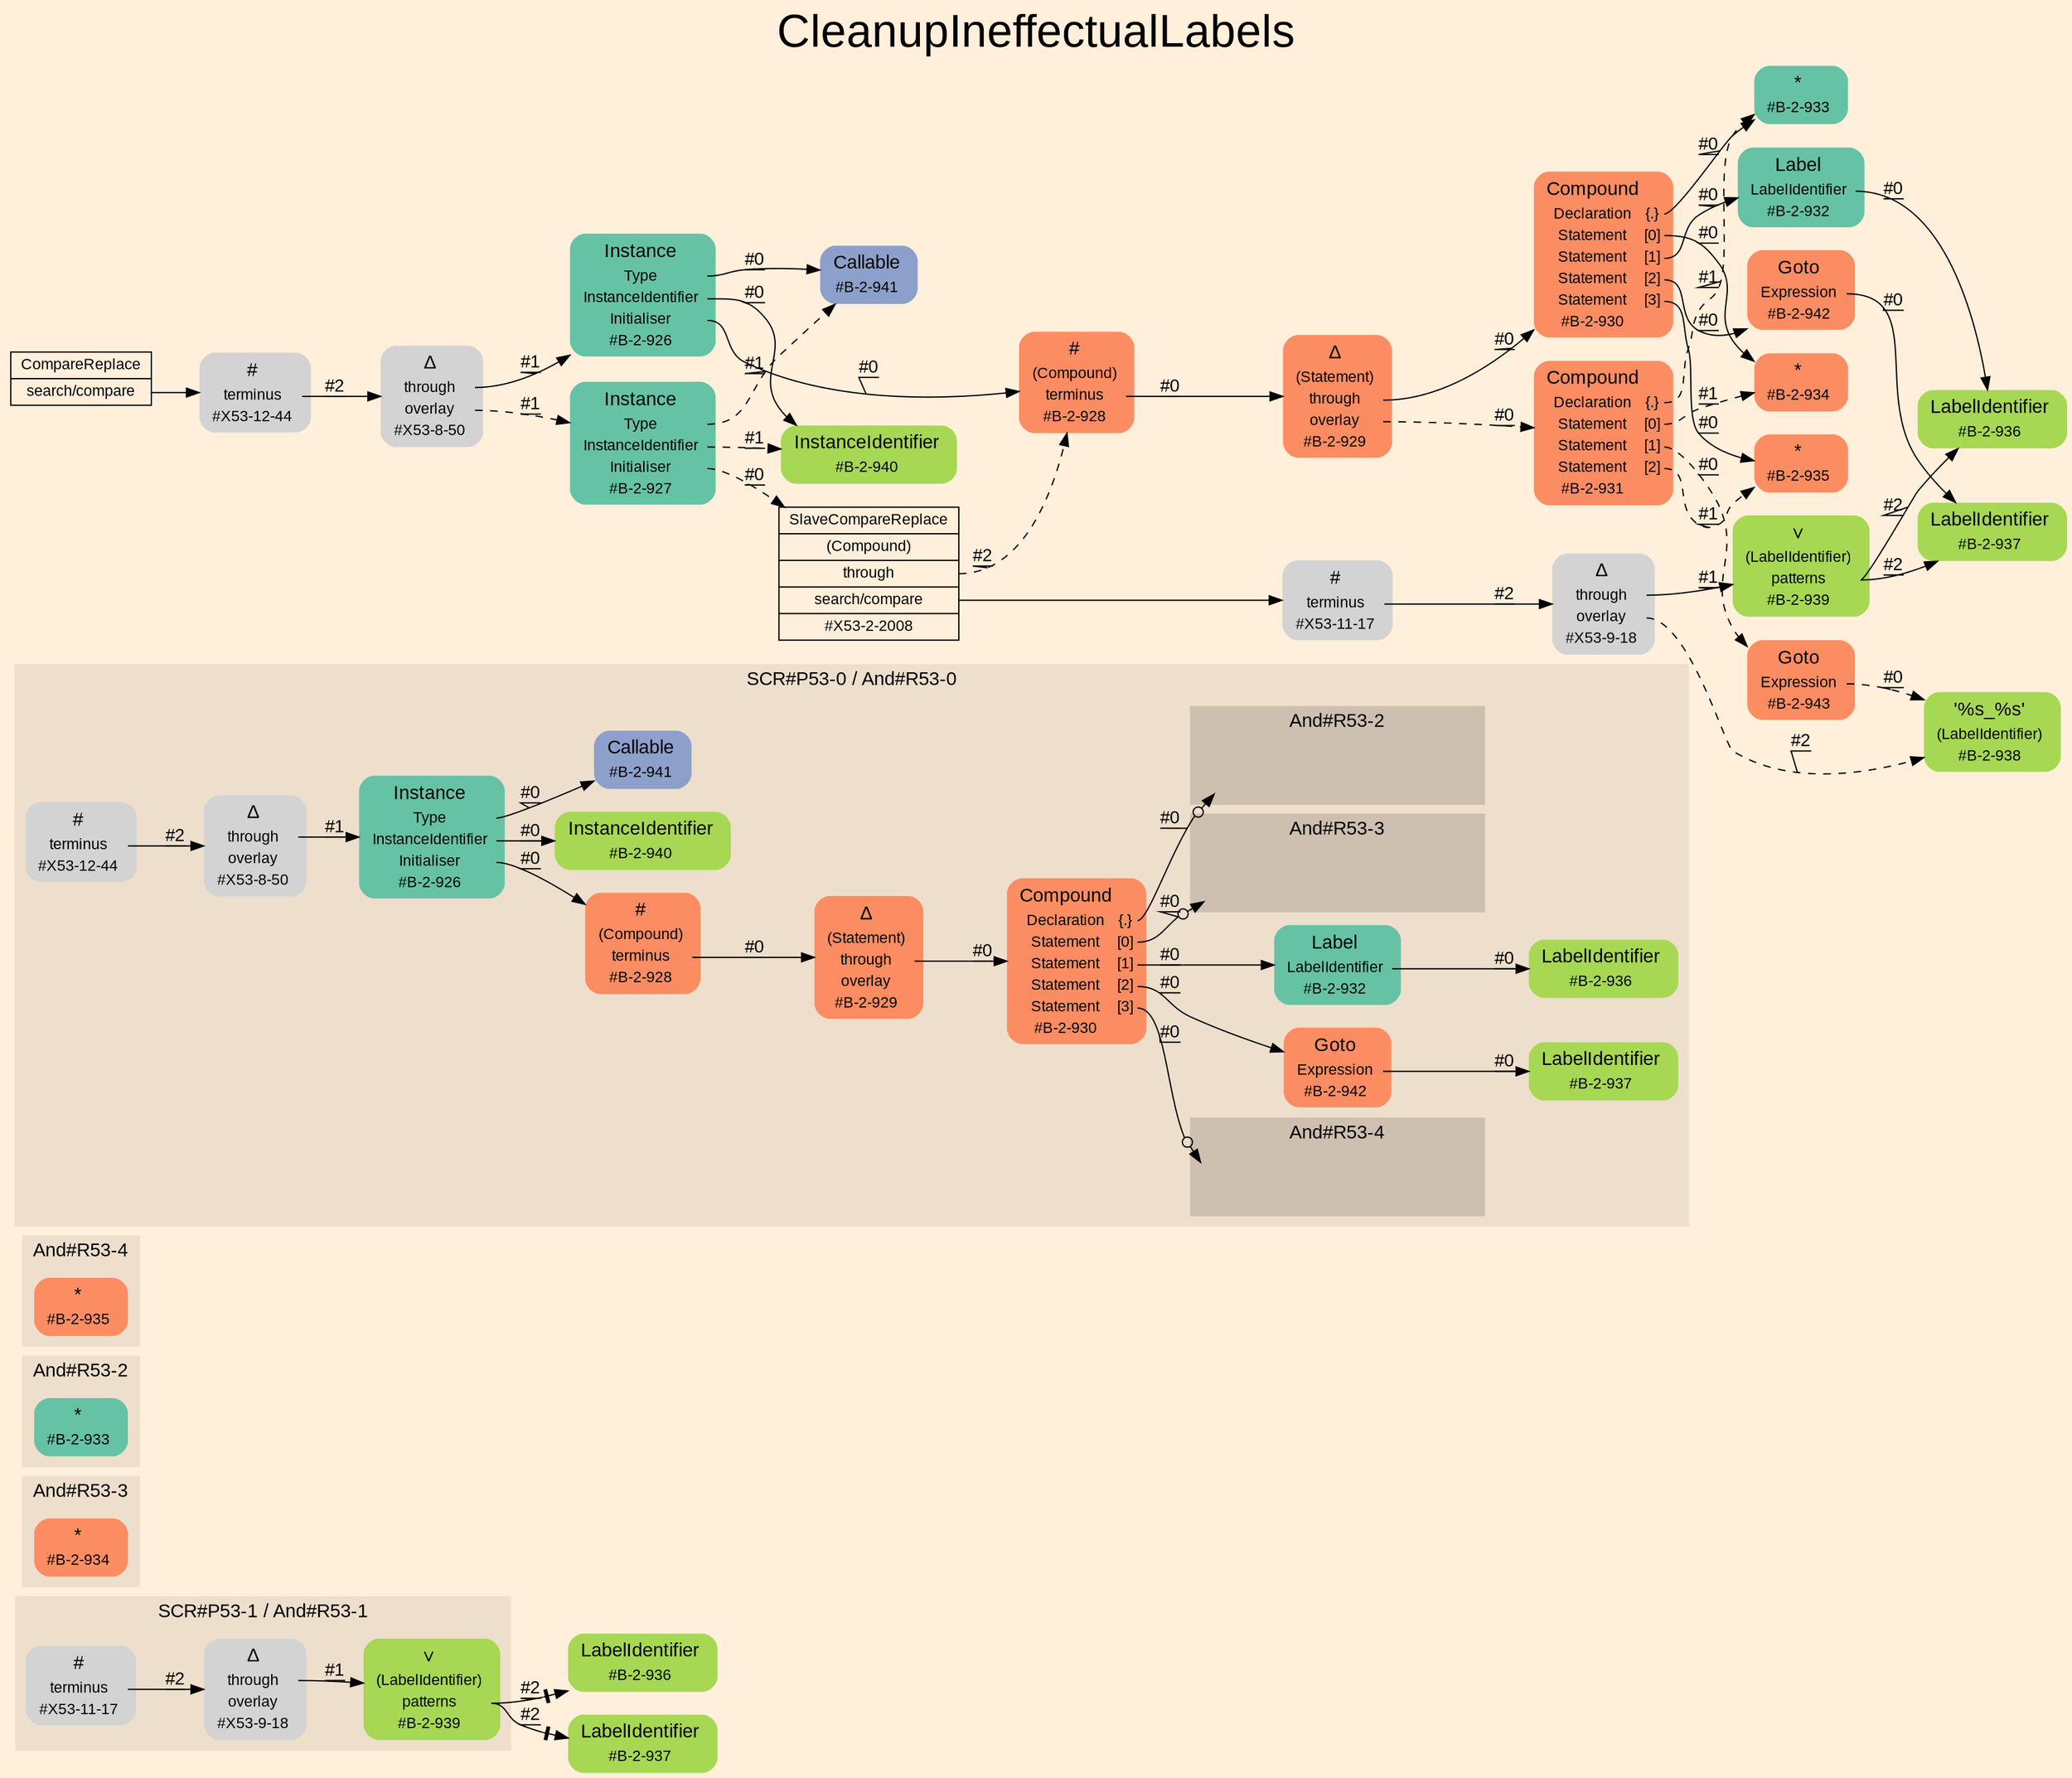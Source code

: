digraph "CleanupIneffectualLabels" {
label = "CleanupIneffectualLabels"
labelloc = t
fontsize = "36"
graph [
    rankdir = "LR"
    ranksep = 0.3
    bgcolor = antiquewhite1
    color = black
    fontcolor = black
    fontname = "Arial"
];
node [
    fontname = "Arial"
];
edge [
    fontname = "Arial"
];

// -------------------- figure And#R53-1 --------------------
// -------- region And#R53-1 ----------
subgraph "clusterAnd#R53-1" {
    label = "SCR#P53-1 / And#R53-1"
    style = "filled"
    color = antiquewhite2
    fontsize = "15"
    "And#R53-1/#X53-11-17" [
        // -------- block And#R53-1/#X53-11-17 ----------
        shape = "plaintext"
        label = <<TABLE BORDER="0" CELLBORDER="0" CELLSPACING="0">
         <TR><TD><FONT POINT-SIZE="15.0">#</FONT></TD><TD></TD></TR>
         <TR><TD>terminus</TD><TD PORT="port0"></TD></TR>
         <TR><TD>#X53-11-17</TD><TD PORT="port1"></TD></TR>
        </TABLE>>
        style = "rounded,filled"
        fontsize = "12"
    ];
    
    "And#R53-1/#X53-9-18" [
        // -------- block And#R53-1/#X53-9-18 ----------
        shape = "plaintext"
        label = <<TABLE BORDER="0" CELLBORDER="0" CELLSPACING="0">
         <TR><TD><FONT POINT-SIZE="15.0">Δ</FONT></TD><TD></TD></TR>
         <TR><TD>through</TD><TD PORT="port0"></TD></TR>
         <TR><TD>overlay</TD><TD PORT="port1"></TD></TR>
         <TR><TD>#X53-9-18</TD><TD PORT="port2"></TD></TR>
        </TABLE>>
        style = "rounded,filled"
        fontsize = "12"
    ];
    
    "And#R53-1/#B-2-939" [
        // -------- block And#R53-1/#B-2-939 ----------
        shape = "plaintext"
        fillcolor = "/set28/5"
        label = <<TABLE BORDER="0" CELLBORDER="0" CELLSPACING="0">
         <TR><TD><FONT POINT-SIZE="15.0">∨</FONT></TD><TD></TD></TR>
         <TR><TD>(LabelIdentifier)</TD><TD PORT="port0"></TD></TR>
         <TR><TD>patterns</TD><TD PORT="port1"></TD></TR>
         <TR><TD>#B-2-939</TD><TD PORT="port2"></TD></TR>
        </TABLE>>
        style = "rounded,filled"
        fontsize = "12"
    ];
    
}

"And#R53-1/#B-2-936" [
    // -------- block And#R53-1/#B-2-936 ----------
    shape = "plaintext"
    fillcolor = "/set28/5"
    label = <<TABLE BORDER="0" CELLBORDER="0" CELLSPACING="0">
     <TR><TD><FONT POINT-SIZE="15.0">LabelIdentifier</FONT></TD><TD></TD></TR>
     <TR><TD>#B-2-936</TD><TD PORT="port0"></TD></TR>
    </TABLE>>
    style = "rounded,filled"
    fontsize = "12"
];

"And#R53-1/#B-2-937" [
    // -------- block And#R53-1/#B-2-937 ----------
    shape = "plaintext"
    fillcolor = "/set28/5"
    label = <<TABLE BORDER="0" CELLBORDER="0" CELLSPACING="0">
     <TR><TD><FONT POINT-SIZE="15.0">LabelIdentifier</FONT></TD><TD></TD></TR>
     <TR><TD>#B-2-937</TD><TD PORT="port0"></TD></TR>
    </TABLE>>
    style = "rounded,filled"
    fontsize = "12"
];

"And#R53-1/#X53-11-17":port0 -> "And#R53-1/#X53-9-18" [
    label = "#2"
    decorate = true
    color = black
    fontcolor = black
];

"And#R53-1/#X53-9-18":port0 -> "And#R53-1/#B-2-939" [
    label = "#1"
    decorate = true
    color = black
    fontcolor = black
];

"And#R53-1/#B-2-939":port1 -> "And#R53-1/#B-2-936" [
    arrowhead="normalnonetee"
    label = "#2"
    decorate = true
    color = black
    fontcolor = black
];

"And#R53-1/#B-2-939":port1 -> "And#R53-1/#B-2-937" [
    arrowhead="normalnonetee"
    label = "#2"
    decorate = true
    color = black
    fontcolor = black
];


// -------------------- figure And#R53-3 --------------------
// -------- region And#R53-3 ----------
subgraph "clusterAnd#R53-3" {
    label = "And#R53-3"
    style = "filled"
    color = antiquewhite2
    fontsize = "15"
    "And#R53-3/#B-2-934" [
        // -------- block And#R53-3/#B-2-934 ----------
        shape = "plaintext"
        fillcolor = "/set28/2"
        label = <<TABLE BORDER="0" CELLBORDER="0" CELLSPACING="0">
         <TR><TD><FONT POINT-SIZE="15.0">*</FONT></TD><TD></TD></TR>
         <TR><TD>#B-2-934</TD><TD PORT="port0"></TD></TR>
        </TABLE>>
        style = "rounded,filled"
        fontsize = "12"
    ];
    
}


// -------------------- figure And#R53-2 --------------------
// -------- region And#R53-2 ----------
subgraph "clusterAnd#R53-2" {
    label = "And#R53-2"
    style = "filled"
    color = antiquewhite2
    fontsize = "15"
    "And#R53-2/#B-2-933" [
        // -------- block And#R53-2/#B-2-933 ----------
        shape = "plaintext"
        fillcolor = "/set28/1"
        label = <<TABLE BORDER="0" CELLBORDER="0" CELLSPACING="0">
         <TR><TD><FONT POINT-SIZE="15.0">*</FONT></TD><TD></TD></TR>
         <TR><TD>#B-2-933</TD><TD PORT="port0"></TD></TR>
        </TABLE>>
        style = "rounded,filled"
        fontsize = "12"
    ];
    
}


// -------------------- figure And#R53-4 --------------------
// -------- region And#R53-4 ----------
subgraph "clusterAnd#R53-4" {
    label = "And#R53-4"
    style = "filled"
    color = antiquewhite2
    fontsize = "15"
    "And#R53-4/#B-2-935" [
        // -------- block And#R53-4/#B-2-935 ----------
        shape = "plaintext"
        fillcolor = "/set28/2"
        label = <<TABLE BORDER="0" CELLBORDER="0" CELLSPACING="0">
         <TR><TD><FONT POINT-SIZE="15.0">*</FONT></TD><TD></TD></TR>
         <TR><TD>#B-2-935</TD><TD PORT="port0"></TD></TR>
        </TABLE>>
        style = "rounded,filled"
        fontsize = "12"
    ];
    
}


// -------------------- figure And#R53-0 --------------------
// -------- region And#R53-0 ----------
subgraph "clusterAnd#R53-0" {
    label = "SCR#P53-0 / And#R53-0"
    style = "filled"
    color = antiquewhite2
    fontsize = "15"
    "And#R53-0/#B-2-928" [
        // -------- block And#R53-0/#B-2-928 ----------
        shape = "plaintext"
        fillcolor = "/set28/2"
        label = <<TABLE BORDER="0" CELLBORDER="0" CELLSPACING="0">
         <TR><TD><FONT POINT-SIZE="15.0">#</FONT></TD><TD></TD></TR>
         <TR><TD>(Compound)</TD><TD PORT="port0"></TD></TR>
         <TR><TD>terminus</TD><TD PORT="port1"></TD></TR>
         <TR><TD>#B-2-928</TD><TD PORT="port2"></TD></TR>
        </TABLE>>
        style = "rounded,filled"
        fontsize = "12"
    ];
    
    "And#R53-0/#B-2-942" [
        // -------- block And#R53-0/#B-2-942 ----------
        shape = "plaintext"
        fillcolor = "/set28/2"
        label = <<TABLE BORDER="0" CELLBORDER="0" CELLSPACING="0">
         <TR><TD><FONT POINT-SIZE="15.0">Goto</FONT></TD><TD></TD></TR>
         <TR><TD>Expression</TD><TD PORT="port0"></TD></TR>
         <TR><TD>#B-2-942</TD><TD PORT="port1"></TD></TR>
        </TABLE>>
        style = "rounded,filled"
        fontsize = "12"
    ];
    
    "And#R53-0/#B-2-932" [
        // -------- block And#R53-0/#B-2-932 ----------
        shape = "plaintext"
        fillcolor = "/set28/1"
        label = <<TABLE BORDER="0" CELLBORDER="0" CELLSPACING="0">
         <TR><TD><FONT POINT-SIZE="15.0">Label</FONT></TD><TD></TD></TR>
         <TR><TD>LabelIdentifier</TD><TD PORT="port0"></TD></TR>
         <TR><TD>#B-2-932</TD><TD PORT="port1"></TD></TR>
        </TABLE>>
        style = "rounded,filled"
        fontsize = "12"
    ];
    
    "And#R53-0/#X53-8-50" [
        // -------- block And#R53-0/#X53-8-50 ----------
        shape = "plaintext"
        label = <<TABLE BORDER="0" CELLBORDER="0" CELLSPACING="0">
         <TR><TD><FONT POINT-SIZE="15.0">Δ</FONT></TD><TD></TD></TR>
         <TR><TD>through</TD><TD PORT="port0"></TD></TR>
         <TR><TD>overlay</TD><TD PORT="port1"></TD></TR>
         <TR><TD>#X53-8-50</TD><TD PORT="port2"></TD></TR>
        </TABLE>>
        style = "rounded,filled"
        fontsize = "12"
    ];
    
    "And#R53-0/#B-2-929" [
        // -------- block And#R53-0/#B-2-929 ----------
        shape = "plaintext"
        fillcolor = "/set28/2"
        label = <<TABLE BORDER="0" CELLBORDER="0" CELLSPACING="0">
         <TR><TD><FONT POINT-SIZE="15.0">Δ</FONT></TD><TD></TD></TR>
         <TR><TD>(Statement)</TD><TD PORT="port0"></TD></TR>
         <TR><TD>through</TD><TD PORT="port1"></TD></TR>
         <TR><TD>overlay</TD><TD PORT="port2"></TD></TR>
         <TR><TD>#B-2-929</TD><TD PORT="port3"></TD></TR>
        </TABLE>>
        style = "rounded,filled"
        fontsize = "12"
    ];
    
    "And#R53-0/#B-2-936" [
        // -------- block And#R53-0/#B-2-936 ----------
        shape = "plaintext"
        fillcolor = "/set28/5"
        label = <<TABLE BORDER="0" CELLBORDER="0" CELLSPACING="0">
         <TR><TD><FONT POINT-SIZE="15.0">LabelIdentifier</FONT></TD><TD></TD></TR>
         <TR><TD>#B-2-936</TD><TD PORT="port0"></TD></TR>
        </TABLE>>
        style = "rounded,filled"
        fontsize = "12"
    ];
    
    "And#R53-0/#B-2-937" [
        // -------- block And#R53-0/#B-2-937 ----------
        shape = "plaintext"
        fillcolor = "/set28/5"
        label = <<TABLE BORDER="0" CELLBORDER="0" CELLSPACING="0">
         <TR><TD><FONT POINT-SIZE="15.0">LabelIdentifier</FONT></TD><TD></TD></TR>
         <TR><TD>#B-2-937</TD><TD PORT="port0"></TD></TR>
        </TABLE>>
        style = "rounded,filled"
        fontsize = "12"
    ];
    
    "And#R53-0/#B-2-930" [
        // -------- block And#R53-0/#B-2-930 ----------
        shape = "plaintext"
        fillcolor = "/set28/2"
        label = <<TABLE BORDER="0" CELLBORDER="0" CELLSPACING="0">
         <TR><TD><FONT POINT-SIZE="15.0">Compound</FONT></TD><TD></TD></TR>
         <TR><TD>Declaration</TD><TD PORT="port0">{.}</TD></TR>
         <TR><TD>Statement</TD><TD PORT="port1">[0]</TD></TR>
         <TR><TD>Statement</TD><TD PORT="port2">[1]</TD></TR>
         <TR><TD>Statement</TD><TD PORT="port3">[2]</TD></TR>
         <TR><TD>Statement</TD><TD PORT="port4">[3]</TD></TR>
         <TR><TD>#B-2-930</TD><TD PORT="port5"></TD></TR>
        </TABLE>>
        style = "rounded,filled"
        fontsize = "12"
    ];
    
    "And#R53-0/#B-2-941" [
        // -------- block And#R53-0/#B-2-941 ----------
        shape = "plaintext"
        fillcolor = "/set28/3"
        label = <<TABLE BORDER="0" CELLBORDER="0" CELLSPACING="0">
         <TR><TD><FONT POINT-SIZE="15.0">Callable</FONT></TD><TD></TD></TR>
         <TR><TD>#B-2-941</TD><TD PORT="port0"></TD></TR>
        </TABLE>>
        style = "rounded,filled"
        fontsize = "12"
    ];
    
    "And#R53-0/#X53-12-44" [
        // -------- block And#R53-0/#X53-12-44 ----------
        shape = "plaintext"
        label = <<TABLE BORDER="0" CELLBORDER="0" CELLSPACING="0">
         <TR><TD><FONT POINT-SIZE="15.0">#</FONT></TD><TD></TD></TR>
         <TR><TD>terminus</TD><TD PORT="port0"></TD></TR>
         <TR><TD>#X53-12-44</TD><TD PORT="port1"></TD></TR>
        </TABLE>>
        style = "rounded,filled"
        fontsize = "12"
    ];
    
    "And#R53-0/#B-2-926" [
        // -------- block And#R53-0/#B-2-926 ----------
        shape = "plaintext"
        fillcolor = "/set28/1"
        label = <<TABLE BORDER="0" CELLBORDER="0" CELLSPACING="0">
         <TR><TD><FONT POINT-SIZE="15.0">Instance</FONT></TD><TD></TD></TR>
         <TR><TD>Type</TD><TD PORT="port0"></TD></TR>
         <TR><TD>InstanceIdentifier</TD><TD PORT="port1"></TD></TR>
         <TR><TD>Initialiser</TD><TD PORT="port2"></TD></TR>
         <TR><TD>#B-2-926</TD><TD PORT="port3"></TD></TR>
        </TABLE>>
        style = "rounded,filled"
        fontsize = "12"
    ];
    
    "And#R53-0/#B-2-940" [
        // -------- block And#R53-0/#B-2-940 ----------
        shape = "plaintext"
        fillcolor = "/set28/5"
        label = <<TABLE BORDER="0" CELLBORDER="0" CELLSPACING="0">
         <TR><TD><FONT POINT-SIZE="15.0">InstanceIdentifier</FONT></TD><TD></TD></TR>
         <TR><TD>#B-2-940</TD><TD PORT="port0"></TD></TR>
        </TABLE>>
        style = "rounded,filled"
        fontsize = "12"
    ];
    
    // -------- region And#R53-0/And#R53-2 ----------
    subgraph "clusterAnd#R53-0/And#R53-2" {
        label = "And#R53-2"
        style = "filled"
        color = antiquewhite3
        fontsize = "15"
        "And#R53-0/And#R53-2/#B-2-933" [
            // -------- block And#R53-0/And#R53-2/#B-2-933 ----------
            shape = none
            fillcolor = "/set28/1"
            style = "invisible"
        ];
        
    }
    
    // -------- region And#R53-0/And#R53-3 ----------
    subgraph "clusterAnd#R53-0/And#R53-3" {
        label = "And#R53-3"
        style = "filled"
        color = antiquewhite3
        fontsize = "15"
        "And#R53-0/And#R53-3/#B-2-934" [
            // -------- block And#R53-0/And#R53-3/#B-2-934 ----------
            shape = none
            fillcolor = "/set28/2"
            style = "invisible"
        ];
        
    }
    
    // -------- region And#R53-0/And#R53-4 ----------
    subgraph "clusterAnd#R53-0/And#R53-4" {
        label = "And#R53-4"
        style = "filled"
        color = antiquewhite3
        fontsize = "15"
        "And#R53-0/And#R53-4/#B-2-935" [
            // -------- block And#R53-0/And#R53-4/#B-2-935 ----------
            shape = none
            fillcolor = "/set28/2"
            style = "invisible"
        ];
        
    }
    
}

"And#R53-0/#B-2-928":port1 -> "And#R53-0/#B-2-929" [
    label = "#0"
    decorate = true
    color = black
    fontcolor = black
];

"And#R53-0/#B-2-942":port0 -> "And#R53-0/#B-2-937" [
    label = "#0"
    decorate = true
    color = black
    fontcolor = black
];

"And#R53-0/#B-2-932":port0 -> "And#R53-0/#B-2-936" [
    label = "#0"
    decorate = true
    color = black
    fontcolor = black
];

"And#R53-0/#X53-8-50":port0 -> "And#R53-0/#B-2-926" [
    label = "#1"
    decorate = true
    color = black
    fontcolor = black
];

"And#R53-0/#B-2-929":port1 -> "And#R53-0/#B-2-930" [
    label = "#0"
    decorate = true
    color = black
    fontcolor = black
];

"And#R53-0/#B-2-930":port0 -> "And#R53-0/And#R53-2/#B-2-933" [
    arrowhead="normalnoneodot"
    label = "#0"
    decorate = true
    color = black
    fontcolor = black
];

"And#R53-0/#B-2-930":port1 -> "And#R53-0/And#R53-3/#B-2-934" [
    arrowhead="normalnoneodot"
    label = "#0"
    decorate = true
    color = black
    fontcolor = black
];

"And#R53-0/#B-2-930":port2 -> "And#R53-0/#B-2-932" [
    label = "#0"
    decorate = true
    color = black
    fontcolor = black
];

"And#R53-0/#B-2-930":port3 -> "And#R53-0/#B-2-942" [
    label = "#0"
    decorate = true
    color = black
    fontcolor = black
];

"And#R53-0/#B-2-930":port4 -> "And#R53-0/And#R53-4/#B-2-935" [
    arrowhead="normalnoneodot"
    label = "#0"
    decorate = true
    color = black
    fontcolor = black
];

"And#R53-0/#X53-12-44":port0 -> "And#R53-0/#X53-8-50" [
    label = "#2"
    decorate = true
    color = black
    fontcolor = black
];

"And#R53-0/#B-2-926":port0 -> "And#R53-0/#B-2-941" [
    label = "#0"
    decorate = true
    color = black
    fontcolor = black
];

"And#R53-0/#B-2-926":port1 -> "And#R53-0/#B-2-940" [
    label = "#0"
    decorate = true
    color = black
    fontcolor = black
];

"And#R53-0/#B-2-926":port2 -> "And#R53-0/#B-2-928" [
    label = "#0"
    decorate = true
    color = black
    fontcolor = black
];


// -------------------- transformation figure --------------------
"CR#X53-10-53" [
    // -------- block CR#X53-10-53 ----------
    shape = "record"
    fillcolor = antiquewhite1
    label = "<fixed> CompareReplace | <port0> search/compare"
    style = "filled"
    fontsize = "12"
    color = black
    fontcolor = black
];

"#X53-12-44" [
    // -------- block #X53-12-44 ----------
    shape = "plaintext"
    label = <<TABLE BORDER="0" CELLBORDER="0" CELLSPACING="0">
     <TR><TD><FONT POINT-SIZE="15.0">#</FONT></TD><TD></TD></TR>
     <TR><TD>terminus</TD><TD PORT="port0"></TD></TR>
     <TR><TD>#X53-12-44</TD><TD PORT="port1"></TD></TR>
    </TABLE>>
    style = "rounded,filled"
    fontsize = "12"
];

"#X53-8-50" [
    // -------- block #X53-8-50 ----------
    shape = "plaintext"
    label = <<TABLE BORDER="0" CELLBORDER="0" CELLSPACING="0">
     <TR><TD><FONT POINT-SIZE="15.0">Δ</FONT></TD><TD></TD></TR>
     <TR><TD>through</TD><TD PORT="port0"></TD></TR>
     <TR><TD>overlay</TD><TD PORT="port1"></TD></TR>
     <TR><TD>#X53-8-50</TD><TD PORT="port2"></TD></TR>
    </TABLE>>
    style = "rounded,filled"
    fontsize = "12"
];

"#B-2-926" [
    // -------- block #B-2-926 ----------
    shape = "plaintext"
    fillcolor = "/set28/1"
    label = <<TABLE BORDER="0" CELLBORDER="0" CELLSPACING="0">
     <TR><TD><FONT POINT-SIZE="15.0">Instance</FONT></TD><TD></TD></TR>
     <TR><TD>Type</TD><TD PORT="port0"></TD></TR>
     <TR><TD>InstanceIdentifier</TD><TD PORT="port1"></TD></TR>
     <TR><TD>Initialiser</TD><TD PORT="port2"></TD></TR>
     <TR><TD>#B-2-926</TD><TD PORT="port3"></TD></TR>
    </TABLE>>
    style = "rounded,filled"
    fontsize = "12"
];

"#B-2-941" [
    // -------- block #B-2-941 ----------
    shape = "plaintext"
    fillcolor = "/set28/3"
    label = <<TABLE BORDER="0" CELLBORDER="0" CELLSPACING="0">
     <TR><TD><FONT POINT-SIZE="15.0">Callable</FONT></TD><TD></TD></TR>
     <TR><TD>#B-2-941</TD><TD PORT="port0"></TD></TR>
    </TABLE>>
    style = "rounded,filled"
    fontsize = "12"
];

"#B-2-940" [
    // -------- block #B-2-940 ----------
    shape = "plaintext"
    fillcolor = "/set28/5"
    label = <<TABLE BORDER="0" CELLBORDER="0" CELLSPACING="0">
     <TR><TD><FONT POINT-SIZE="15.0">InstanceIdentifier</FONT></TD><TD></TD></TR>
     <TR><TD>#B-2-940</TD><TD PORT="port0"></TD></TR>
    </TABLE>>
    style = "rounded,filled"
    fontsize = "12"
];

"#B-2-928" [
    // -------- block #B-2-928 ----------
    shape = "plaintext"
    fillcolor = "/set28/2"
    label = <<TABLE BORDER="0" CELLBORDER="0" CELLSPACING="0">
     <TR><TD><FONT POINT-SIZE="15.0">#</FONT></TD><TD></TD></TR>
     <TR><TD>(Compound)</TD><TD PORT="port0"></TD></TR>
     <TR><TD>terminus</TD><TD PORT="port1"></TD></TR>
     <TR><TD>#B-2-928</TD><TD PORT="port2"></TD></TR>
    </TABLE>>
    style = "rounded,filled"
    fontsize = "12"
];

"#B-2-929" [
    // -------- block #B-2-929 ----------
    shape = "plaintext"
    fillcolor = "/set28/2"
    label = <<TABLE BORDER="0" CELLBORDER="0" CELLSPACING="0">
     <TR><TD><FONT POINT-SIZE="15.0">Δ</FONT></TD><TD></TD></TR>
     <TR><TD>(Statement)</TD><TD PORT="port0"></TD></TR>
     <TR><TD>through</TD><TD PORT="port1"></TD></TR>
     <TR><TD>overlay</TD><TD PORT="port2"></TD></TR>
     <TR><TD>#B-2-929</TD><TD PORT="port3"></TD></TR>
    </TABLE>>
    style = "rounded,filled"
    fontsize = "12"
];

"#B-2-930" [
    // -------- block #B-2-930 ----------
    shape = "plaintext"
    fillcolor = "/set28/2"
    label = <<TABLE BORDER="0" CELLBORDER="0" CELLSPACING="0">
     <TR><TD><FONT POINT-SIZE="15.0">Compound</FONT></TD><TD></TD></TR>
     <TR><TD>Declaration</TD><TD PORT="port0">{.}</TD></TR>
     <TR><TD>Statement</TD><TD PORT="port1">[0]</TD></TR>
     <TR><TD>Statement</TD><TD PORT="port2">[1]</TD></TR>
     <TR><TD>Statement</TD><TD PORT="port3">[2]</TD></TR>
     <TR><TD>Statement</TD><TD PORT="port4">[3]</TD></TR>
     <TR><TD>#B-2-930</TD><TD PORT="port5"></TD></TR>
    </TABLE>>
    style = "rounded,filled"
    fontsize = "12"
];

"#B-2-933" [
    // -------- block #B-2-933 ----------
    shape = "plaintext"
    fillcolor = "/set28/1"
    label = <<TABLE BORDER="0" CELLBORDER="0" CELLSPACING="0">
     <TR><TD><FONT POINT-SIZE="15.0">*</FONT></TD><TD></TD></TR>
     <TR><TD>#B-2-933</TD><TD PORT="port0"></TD></TR>
    </TABLE>>
    style = "rounded,filled"
    fontsize = "12"
];

"#B-2-934" [
    // -------- block #B-2-934 ----------
    shape = "plaintext"
    fillcolor = "/set28/2"
    label = <<TABLE BORDER="0" CELLBORDER="0" CELLSPACING="0">
     <TR><TD><FONT POINT-SIZE="15.0">*</FONT></TD><TD></TD></TR>
     <TR><TD>#B-2-934</TD><TD PORT="port0"></TD></TR>
    </TABLE>>
    style = "rounded,filled"
    fontsize = "12"
];

"#B-2-932" [
    // -------- block #B-2-932 ----------
    shape = "plaintext"
    fillcolor = "/set28/1"
    label = <<TABLE BORDER="0" CELLBORDER="0" CELLSPACING="0">
     <TR><TD><FONT POINT-SIZE="15.0">Label</FONT></TD><TD></TD></TR>
     <TR><TD>LabelIdentifier</TD><TD PORT="port0"></TD></TR>
     <TR><TD>#B-2-932</TD><TD PORT="port1"></TD></TR>
    </TABLE>>
    style = "rounded,filled"
    fontsize = "12"
];

"#B-2-936" [
    // -------- block #B-2-936 ----------
    shape = "plaintext"
    fillcolor = "/set28/5"
    label = <<TABLE BORDER="0" CELLBORDER="0" CELLSPACING="0">
     <TR><TD><FONT POINT-SIZE="15.0">LabelIdentifier</FONT></TD><TD></TD></TR>
     <TR><TD>#B-2-936</TD><TD PORT="port0"></TD></TR>
    </TABLE>>
    style = "rounded,filled"
    fontsize = "12"
];

"#B-2-942" [
    // -------- block #B-2-942 ----------
    shape = "plaintext"
    fillcolor = "/set28/2"
    label = <<TABLE BORDER="0" CELLBORDER="0" CELLSPACING="0">
     <TR><TD><FONT POINT-SIZE="15.0">Goto</FONT></TD><TD></TD></TR>
     <TR><TD>Expression</TD><TD PORT="port0"></TD></TR>
     <TR><TD>#B-2-942</TD><TD PORT="port1"></TD></TR>
    </TABLE>>
    style = "rounded,filled"
    fontsize = "12"
];

"#B-2-937" [
    // -------- block #B-2-937 ----------
    shape = "plaintext"
    fillcolor = "/set28/5"
    label = <<TABLE BORDER="0" CELLBORDER="0" CELLSPACING="0">
     <TR><TD><FONT POINT-SIZE="15.0">LabelIdentifier</FONT></TD><TD></TD></TR>
     <TR><TD>#B-2-937</TD><TD PORT="port0"></TD></TR>
    </TABLE>>
    style = "rounded,filled"
    fontsize = "12"
];

"#B-2-935" [
    // -------- block #B-2-935 ----------
    shape = "plaintext"
    fillcolor = "/set28/2"
    label = <<TABLE BORDER="0" CELLBORDER="0" CELLSPACING="0">
     <TR><TD><FONT POINT-SIZE="15.0">*</FONT></TD><TD></TD></TR>
     <TR><TD>#B-2-935</TD><TD PORT="port0"></TD></TR>
    </TABLE>>
    style = "rounded,filled"
    fontsize = "12"
];

"#B-2-931" [
    // -------- block #B-2-931 ----------
    shape = "plaintext"
    fillcolor = "/set28/2"
    label = <<TABLE BORDER="0" CELLBORDER="0" CELLSPACING="0">
     <TR><TD><FONT POINT-SIZE="15.0">Compound</FONT></TD><TD></TD></TR>
     <TR><TD>Declaration</TD><TD PORT="port0">{.}</TD></TR>
     <TR><TD>Statement</TD><TD PORT="port1">[0]</TD></TR>
     <TR><TD>Statement</TD><TD PORT="port2">[1]</TD></TR>
     <TR><TD>Statement</TD><TD PORT="port3">[2]</TD></TR>
     <TR><TD>#B-2-931</TD><TD PORT="port4"></TD></TR>
    </TABLE>>
    style = "rounded,filled"
    fontsize = "12"
];

"#B-2-943" [
    // -------- block #B-2-943 ----------
    shape = "plaintext"
    fillcolor = "/set28/2"
    label = <<TABLE BORDER="0" CELLBORDER="0" CELLSPACING="0">
     <TR><TD><FONT POINT-SIZE="15.0">Goto</FONT></TD><TD></TD></TR>
     <TR><TD>Expression</TD><TD PORT="port0"></TD></TR>
     <TR><TD>#B-2-943</TD><TD PORT="port1"></TD></TR>
    </TABLE>>
    style = "rounded,filled"
    fontsize = "12"
];

"#B-2-938" [
    // -------- block #B-2-938 ----------
    shape = "plaintext"
    fillcolor = "/set28/5"
    label = <<TABLE BORDER="0" CELLBORDER="0" CELLSPACING="0">
     <TR><TD><FONT POINT-SIZE="15.0">'%s_%s'</FONT></TD><TD></TD></TR>
     <TR><TD>(LabelIdentifier)</TD><TD PORT="port0"></TD></TR>
     <TR><TD>#B-2-938</TD><TD PORT="port1"></TD></TR>
    </TABLE>>
    style = "rounded,filled"
    fontsize = "12"
];

"#B-2-927" [
    // -------- block #B-2-927 ----------
    shape = "plaintext"
    fillcolor = "/set28/1"
    label = <<TABLE BORDER="0" CELLBORDER="0" CELLSPACING="0">
     <TR><TD><FONT POINT-SIZE="15.0">Instance</FONT></TD><TD></TD></TR>
     <TR><TD>Type</TD><TD PORT="port0"></TD></TR>
     <TR><TD>InstanceIdentifier</TD><TD PORT="port1"></TD></TR>
     <TR><TD>Initialiser</TD><TD PORT="port2"></TD></TR>
     <TR><TD>#B-2-927</TD><TD PORT="port3"></TD></TR>
    </TABLE>>
    style = "rounded,filled"
    fontsize = "12"
];

"#X53-2-2008" [
    // -------- block #X53-2-2008 ----------
    shape = "record"
    fillcolor = antiquewhite1
    label = "<fixed> SlaveCompareReplace | <port0> (Compound) | <port1> through | <port2> search/compare | <port3> #X53-2-2008"
    style = "filled"
    fontsize = "12"
    color = black
    fontcolor = black
];

"#X53-11-17" [
    // -------- block #X53-11-17 ----------
    shape = "plaintext"
    label = <<TABLE BORDER="0" CELLBORDER="0" CELLSPACING="0">
     <TR><TD><FONT POINT-SIZE="15.0">#</FONT></TD><TD></TD></TR>
     <TR><TD>terminus</TD><TD PORT="port0"></TD></TR>
     <TR><TD>#X53-11-17</TD><TD PORT="port1"></TD></TR>
    </TABLE>>
    style = "rounded,filled"
    fontsize = "12"
];

"#X53-9-18" [
    // -------- block #X53-9-18 ----------
    shape = "plaintext"
    label = <<TABLE BORDER="0" CELLBORDER="0" CELLSPACING="0">
     <TR><TD><FONT POINT-SIZE="15.0">Δ</FONT></TD><TD></TD></TR>
     <TR><TD>through</TD><TD PORT="port0"></TD></TR>
     <TR><TD>overlay</TD><TD PORT="port1"></TD></TR>
     <TR><TD>#X53-9-18</TD><TD PORT="port2"></TD></TR>
    </TABLE>>
    style = "rounded,filled"
    fontsize = "12"
];

"#B-2-939" [
    // -------- block #B-2-939 ----------
    shape = "plaintext"
    fillcolor = "/set28/5"
    label = <<TABLE BORDER="0" CELLBORDER="0" CELLSPACING="0">
     <TR><TD><FONT POINT-SIZE="15.0">∨</FONT></TD><TD></TD></TR>
     <TR><TD>(LabelIdentifier)</TD><TD PORT="port0"></TD></TR>
     <TR><TD>patterns</TD><TD PORT="port1"></TD></TR>
     <TR><TD>#B-2-939</TD><TD PORT="port2"></TD></TR>
    </TABLE>>
    style = "rounded,filled"
    fontsize = "12"
];

"CR#X53-10-53":port0 -> "#X53-12-44" [
    label = ""
    decorate = true
    color = black
    fontcolor = black
];

"#X53-12-44":port0 -> "#X53-8-50" [
    label = "#2"
    decorate = true
    color = black
    fontcolor = black
];

"#X53-8-50":port0 -> "#B-2-926" [
    label = "#1"
    decorate = true
    color = black
    fontcolor = black
];

"#X53-8-50":port1 -> "#B-2-927" [
    style="dashed"
    label = "#1"
    decorate = true
    color = black
    fontcolor = black
];

"#B-2-926":port0 -> "#B-2-941" [
    label = "#0"
    decorate = true
    color = black
    fontcolor = black
];

"#B-2-926":port1 -> "#B-2-940" [
    label = "#0"
    decorate = true
    color = black
    fontcolor = black
];

"#B-2-926":port2 -> "#B-2-928" [
    label = "#0"
    decorate = true
    color = black
    fontcolor = black
];

"#B-2-928":port1 -> "#B-2-929" [
    label = "#0"
    decorate = true
    color = black
    fontcolor = black
];

"#B-2-929":port1 -> "#B-2-930" [
    label = "#0"
    decorate = true
    color = black
    fontcolor = black
];

"#B-2-929":port2 -> "#B-2-931" [
    style="dashed"
    label = "#0"
    decorate = true
    color = black
    fontcolor = black
];

"#B-2-930":port0 -> "#B-2-933" [
    label = "#0"
    decorate = true
    color = black
    fontcolor = black
];

"#B-2-930":port1 -> "#B-2-934" [
    label = "#0"
    decorate = true
    color = black
    fontcolor = black
];

"#B-2-930":port2 -> "#B-2-932" [
    label = "#0"
    decorate = true
    color = black
    fontcolor = black
];

"#B-2-930":port3 -> "#B-2-942" [
    label = "#0"
    decorate = true
    color = black
    fontcolor = black
];

"#B-2-930":port4 -> "#B-2-935" [
    label = "#0"
    decorate = true
    color = black
    fontcolor = black
];

"#B-2-932":port0 -> "#B-2-936" [
    label = "#0"
    decorate = true
    color = black
    fontcolor = black
];

"#B-2-942":port0 -> "#B-2-937" [
    label = "#0"
    decorate = true
    color = black
    fontcolor = black
];

"#B-2-931":port0 -> "#B-2-933" [
    style="dashed"
    label = "#1"
    decorate = true
    color = black
    fontcolor = black
];

"#B-2-931":port1 -> "#B-2-934" [
    style="dashed"
    label = "#1"
    decorate = true
    color = black
    fontcolor = black
];

"#B-2-931":port2 -> "#B-2-943" [
    style="dashed"
    label = "#0"
    decorate = true
    color = black
    fontcolor = black
];

"#B-2-931":port3 -> "#B-2-935" [
    style="dashed"
    label = "#1"
    decorate = true
    color = black
    fontcolor = black
];

"#B-2-943":port0 -> "#B-2-938" [
    style="dashed"
    label = "#0"
    decorate = true
    color = black
    fontcolor = black
];

"#B-2-927":port0 -> "#B-2-941" [
    style="dashed"
    label = "#1"
    decorate = true
    color = black
    fontcolor = black
];

"#B-2-927":port1 -> "#B-2-940" [
    style="dashed"
    label = "#1"
    decorate = true
    color = black
    fontcolor = black
];

"#B-2-927":port2 -> "#X53-2-2008" [
    style="dashed"
    label = "#0"
    decorate = true
    color = black
    fontcolor = black
];

"#X53-2-2008":port1 -> "#B-2-928" [
    style="dashed"
    label = "#2"
    decorate = true
    color = black
    fontcolor = black
];

"#X53-2-2008":port2 -> "#X53-11-17" [
    label = ""
    decorate = true
    color = black
    fontcolor = black
];

"#X53-11-17":port0 -> "#X53-9-18" [
    label = "#2"
    decorate = true
    color = black
    fontcolor = black
];

"#X53-9-18":port0 -> "#B-2-939" [
    label = "#1"
    decorate = true
    color = black
    fontcolor = black
];

"#X53-9-18":port1 -> "#B-2-938" [
    style="dashed"
    label = "#2"
    decorate = true
    color = black
    fontcolor = black
];

"#B-2-939":port1 -> "#B-2-936" [
    label = "#2"
    decorate = true
    color = black
    fontcolor = black
];

"#B-2-939":port1 -> "#B-2-937" [
    label = "#2"
    decorate = true
    color = black
    fontcolor = black
];


}
